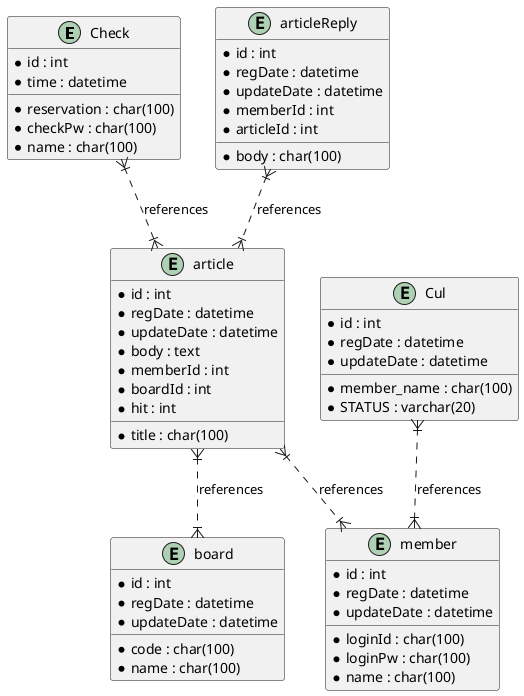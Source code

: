 @startuml ER_Diagram
entity "Check" {
  *id : int
  *time : datetime
  *reservation : char(100)
  *checkPw : char(100)
  *name : char(100)
}

entity "Cul" {
  *id : int
  *member_name : char(100)
  *regDate : datetime
  *updateDate : datetime
  *STATUS : varchar(20)
}

entity "article" {
  *id : int
  *regDate : datetime
  *updateDate : datetime
  *title : char(100)
  *body : text
  *memberId : int
  *boardId : int
  *hit : int
}

entity "articleReply" {
  *id : int
  *regDate : datetime
  *updateDate : datetime
  *body : char(100)
  *memberId : int
  *articleId : int
}

entity "board" {
  *id : int
  *regDate : datetime
  *updateDate : datetime
  *code : char(100)
  *name : char(100)
}

entity "member" {
  *id : int
  *regDate : datetime
  *updateDate : datetime
  *loginId : char(100)
  *loginPw : char(100)
  *name : char(100)
}

Check }|..|{ article : "references"
articleReply }|..|{ article : "references"
article }|..|{ board : "references"
article }|..|{ member : "references"
Cul }|..|{ member : "references"
@enduml
